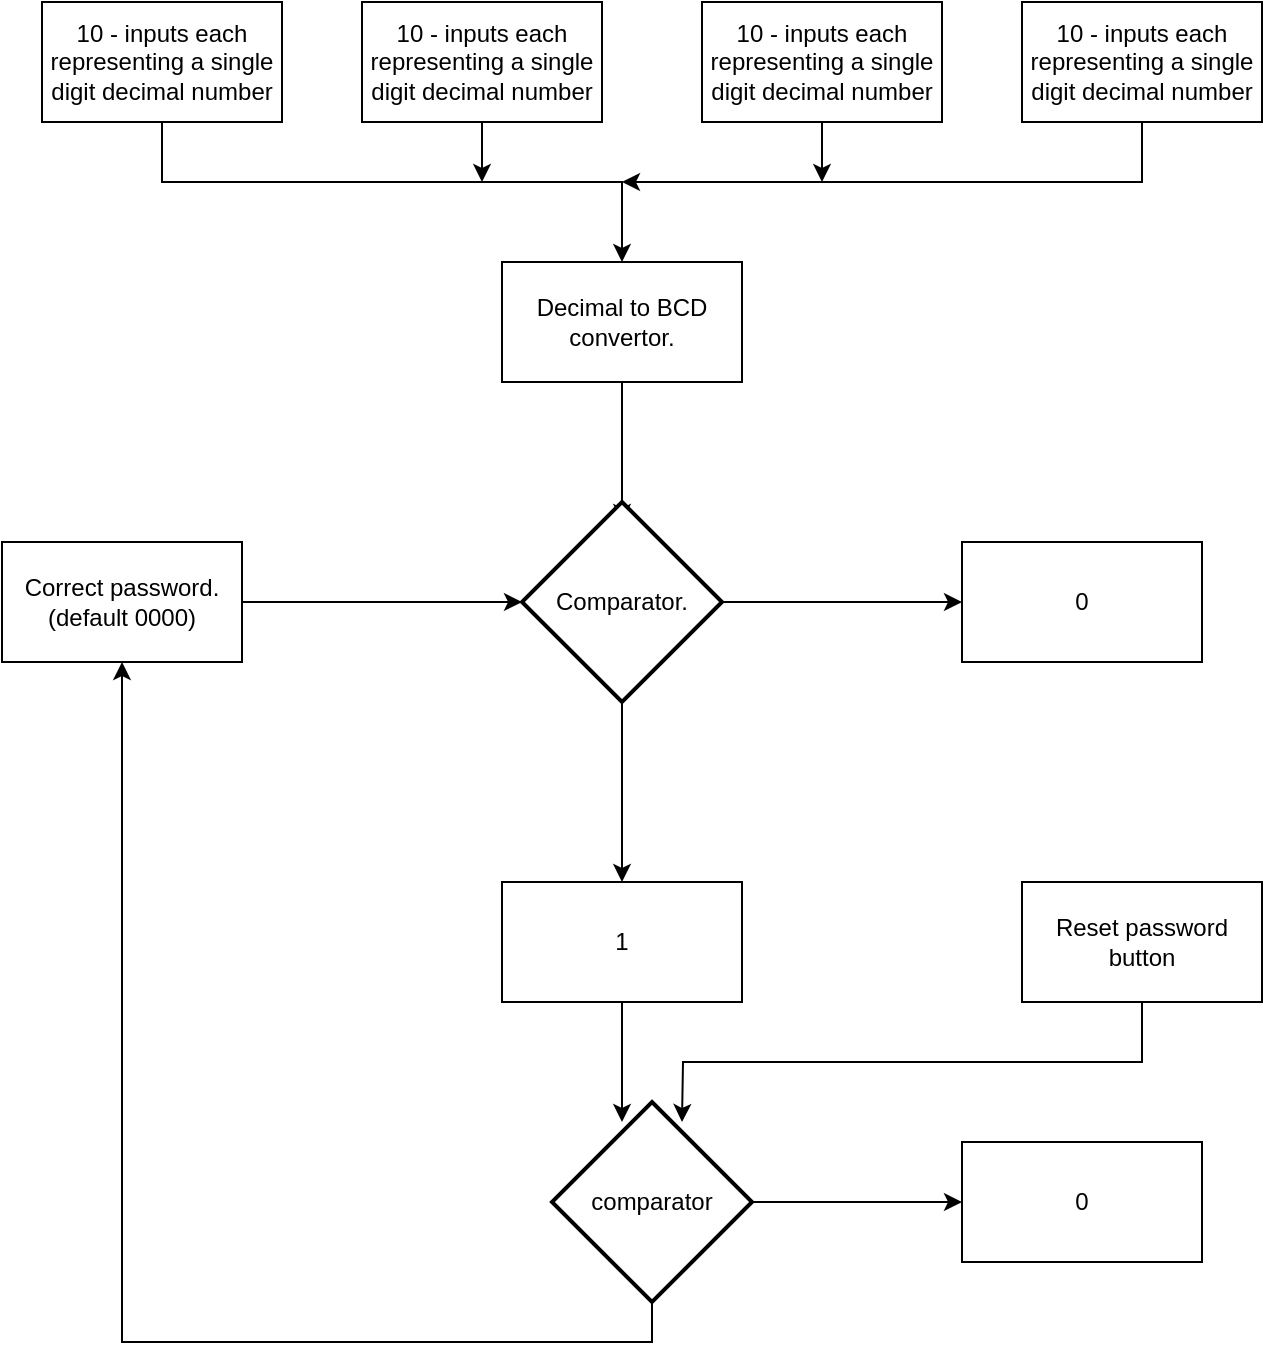 <mxfile version="24.7.17">
  <diagram name="Page-1" id="_AGFjOASCi133U51NMaL">
    <mxGraphModel dx="1895" dy="1027" grid="1" gridSize="10" guides="1" tooltips="1" connect="1" arrows="1" fold="1" page="1" pageScale="1" pageWidth="850" pageHeight="1100" math="0" shadow="0">
      <root>
        <mxCell id="0" />
        <mxCell id="1" parent="0" />
        <mxCell id="V-7Uf0AYaGM8QIikzt9X-13" style="edgeStyle=orthogonalEdgeStyle;rounded=0;orthogonalLoop=1;jettySize=auto;html=1;exitX=1;exitY=0.5;exitDx=0;exitDy=0;entryX=0;entryY=0.5;entryDx=0;entryDy=0;entryPerimeter=0;" edge="1" parent="1" source="V-7Uf0AYaGM8QIikzt9X-1" target="V-7Uf0AYaGM8QIikzt9X-14">
          <mxGeometry relative="1" as="geometry">
            <mxPoint x="350" y="320" as="targetPoint" />
            <Array as="points">
              <mxPoint x="250" y="330" />
              <mxPoint x="250" y="330" />
            </Array>
          </mxGeometry>
        </mxCell>
        <mxCell id="V-7Uf0AYaGM8QIikzt9X-1" value="Correct password. (default 0000)" style="rounded=0;whiteSpace=wrap;html=1;" vertex="1" parent="1">
          <mxGeometry x="100" y="300" width="120" height="60" as="geometry" />
        </mxCell>
        <mxCell id="V-7Uf0AYaGM8QIikzt9X-4" value="" style="edgeStyle=orthogonalEdgeStyle;rounded=0;orthogonalLoop=1;jettySize=auto;html=1;" edge="1" parent="1" source="V-7Uf0AYaGM8QIikzt9X-2" target="V-7Uf0AYaGM8QIikzt9X-3">
          <mxGeometry relative="1" as="geometry">
            <Array as="points">
              <mxPoint x="180" y="120" />
              <mxPoint x="410" y="120" />
            </Array>
          </mxGeometry>
        </mxCell>
        <mxCell id="V-7Uf0AYaGM8QIikzt9X-8" value="" style="edgeStyle=orthogonalEdgeStyle;rounded=0;orthogonalLoop=1;jettySize=auto;html=1;exitX=0.5;exitY=1;exitDx=0;exitDy=0;" edge="1" parent="1" source="V-7Uf0AYaGM8QIikzt9X-7">
          <mxGeometry relative="1" as="geometry">
            <mxPoint x="410" y="120" as="targetPoint" />
            <Array as="points">
              <mxPoint x="670" y="120" />
            </Array>
          </mxGeometry>
        </mxCell>
        <mxCell id="V-7Uf0AYaGM8QIikzt9X-2" value="10 - inputs each representing a single digit decimal number" style="rounded=0;whiteSpace=wrap;html=1;" vertex="1" parent="1">
          <mxGeometry x="120" y="30" width="120" height="60" as="geometry" />
        </mxCell>
        <mxCell id="V-7Uf0AYaGM8QIikzt9X-6" value="" style="edgeStyle=orthogonalEdgeStyle;rounded=0;orthogonalLoop=1;jettySize=auto;html=1;" edge="1" parent="1" source="V-7Uf0AYaGM8QIikzt9X-3">
          <mxGeometry relative="1" as="geometry">
            <mxPoint x="410" y="290" as="targetPoint" />
          </mxGeometry>
        </mxCell>
        <mxCell id="V-7Uf0AYaGM8QIikzt9X-3" value="Decimal to BCD convertor." style="rounded=0;whiteSpace=wrap;html=1;" vertex="1" parent="1">
          <mxGeometry x="350" y="160" width="120" height="60" as="geometry" />
        </mxCell>
        <mxCell id="V-7Uf0AYaGM8QIikzt9X-10" value="" style="edgeStyle=orthogonalEdgeStyle;rounded=0;orthogonalLoop=1;jettySize=auto;html=1;exitX=0.5;exitY=1;exitDx=0;exitDy=0;" edge="1" parent="1" source="V-7Uf0AYaGM8QIikzt9X-9">
          <mxGeometry relative="1" as="geometry">
            <mxPoint x="510" y="120" as="targetPoint" />
          </mxGeometry>
        </mxCell>
        <mxCell id="V-7Uf0AYaGM8QIikzt9X-7" value="10 - inputs each representing a single digit decimal number" style="rounded=0;whiteSpace=wrap;html=1;" vertex="1" parent="1">
          <mxGeometry x="610" y="30" width="120" height="60" as="geometry" />
        </mxCell>
        <mxCell id="V-7Uf0AYaGM8QIikzt9X-12" value="" style="edgeStyle=orthogonalEdgeStyle;rounded=0;orthogonalLoop=1;jettySize=auto;html=1;exitX=0.5;exitY=1;exitDx=0;exitDy=0;" edge="1" parent="1" source="V-7Uf0AYaGM8QIikzt9X-11">
          <mxGeometry relative="1" as="geometry">
            <mxPoint x="430" y="100" as="sourcePoint" />
            <mxPoint x="340" y="120" as="targetPoint" />
          </mxGeometry>
        </mxCell>
        <mxCell id="V-7Uf0AYaGM8QIikzt9X-9" value="10 - inputs each representing a single digit decimal number" style="rounded=0;whiteSpace=wrap;html=1;" vertex="1" parent="1">
          <mxGeometry x="450" y="30" width="120" height="60" as="geometry" />
        </mxCell>
        <mxCell id="V-7Uf0AYaGM8QIikzt9X-11" value="10 - inputs each representing a single digit decimal number" style="rounded=0;whiteSpace=wrap;html=1;" vertex="1" parent="1">
          <mxGeometry x="280" y="30" width="120" height="60" as="geometry" />
        </mxCell>
        <mxCell id="V-7Uf0AYaGM8QIikzt9X-15" style="edgeStyle=orthogonalEdgeStyle;rounded=0;orthogonalLoop=1;jettySize=auto;html=1;exitX=1;exitY=0.5;exitDx=0;exitDy=0;exitPerimeter=0;" edge="1" parent="1" source="V-7Uf0AYaGM8QIikzt9X-14">
          <mxGeometry relative="1" as="geometry">
            <mxPoint x="580" y="330" as="targetPoint" />
          </mxGeometry>
        </mxCell>
        <mxCell id="V-7Uf0AYaGM8QIikzt9X-18" style="edgeStyle=orthogonalEdgeStyle;rounded=0;orthogonalLoop=1;jettySize=auto;html=1;exitX=0.5;exitY=1;exitDx=0;exitDy=0;exitPerimeter=0;" edge="1" parent="1" source="V-7Uf0AYaGM8QIikzt9X-14">
          <mxGeometry relative="1" as="geometry">
            <mxPoint x="410" y="470" as="targetPoint" />
          </mxGeometry>
        </mxCell>
        <mxCell id="V-7Uf0AYaGM8QIikzt9X-14" value="Comparator." style="strokeWidth=2;html=1;shape=mxgraph.flowchart.decision;whiteSpace=wrap;" vertex="1" parent="1">
          <mxGeometry x="360" y="280" width="100" height="100" as="geometry" />
        </mxCell>
        <mxCell id="V-7Uf0AYaGM8QIikzt9X-17" value="0" style="whiteSpace=wrap;html=1;" vertex="1" parent="1">
          <mxGeometry x="580" y="300" width="120" height="60" as="geometry" />
        </mxCell>
        <mxCell id="V-7Uf0AYaGM8QIikzt9X-23" style="edgeStyle=orthogonalEdgeStyle;rounded=0;orthogonalLoop=1;jettySize=auto;html=1;exitX=0.5;exitY=1;exitDx=0;exitDy=0;" edge="1" parent="1" source="V-7Uf0AYaGM8QIikzt9X-19">
          <mxGeometry relative="1" as="geometry">
            <mxPoint x="410" y="590" as="targetPoint" />
          </mxGeometry>
        </mxCell>
        <mxCell id="V-7Uf0AYaGM8QIikzt9X-19" value="1" style="whiteSpace=wrap;html=1;" vertex="1" parent="1">
          <mxGeometry x="350" y="470" width="120" height="60" as="geometry" />
        </mxCell>
        <mxCell id="V-7Uf0AYaGM8QIikzt9X-22" style="edgeStyle=orthogonalEdgeStyle;rounded=0;orthogonalLoop=1;jettySize=auto;html=1;exitX=0.5;exitY=1;exitDx=0;exitDy=0;" edge="1" parent="1" source="V-7Uf0AYaGM8QIikzt9X-21">
          <mxGeometry relative="1" as="geometry">
            <mxPoint x="440" y="590" as="targetPoint" />
          </mxGeometry>
        </mxCell>
        <mxCell id="V-7Uf0AYaGM8QIikzt9X-21" value="Reset password button" style="whiteSpace=wrap;html=1;" vertex="1" parent="1">
          <mxGeometry x="610" y="470" width="120" height="60" as="geometry" />
        </mxCell>
        <mxCell id="V-7Uf0AYaGM8QIikzt9X-26" style="edgeStyle=orthogonalEdgeStyle;rounded=0;orthogonalLoop=1;jettySize=auto;html=1;exitX=0.5;exitY=1;exitDx=0;exitDy=0;exitPerimeter=0;entryX=0.5;entryY=1;entryDx=0;entryDy=0;" edge="1" parent="1" source="V-7Uf0AYaGM8QIikzt9X-25" target="V-7Uf0AYaGM8QIikzt9X-1">
          <mxGeometry relative="1" as="geometry">
            <mxPoint x="160" y="370" as="targetPoint" />
          </mxGeometry>
        </mxCell>
        <mxCell id="V-7Uf0AYaGM8QIikzt9X-27" style="edgeStyle=orthogonalEdgeStyle;rounded=0;orthogonalLoop=1;jettySize=auto;html=1;exitX=1;exitY=0.5;exitDx=0;exitDy=0;exitPerimeter=0;" edge="1" parent="1" source="V-7Uf0AYaGM8QIikzt9X-25">
          <mxGeometry relative="1" as="geometry">
            <mxPoint x="580" y="630" as="targetPoint" />
          </mxGeometry>
        </mxCell>
        <mxCell id="V-7Uf0AYaGM8QIikzt9X-25" value="comparator" style="strokeWidth=2;html=1;shape=mxgraph.flowchart.decision;whiteSpace=wrap;" vertex="1" parent="1">
          <mxGeometry x="375" y="580" width="100" height="100" as="geometry" />
        </mxCell>
        <mxCell id="V-7Uf0AYaGM8QIikzt9X-28" value="0" style="whiteSpace=wrap;html=1;" vertex="1" parent="1">
          <mxGeometry x="580" y="600" width="120" height="60" as="geometry" />
        </mxCell>
      </root>
    </mxGraphModel>
  </diagram>
</mxfile>
